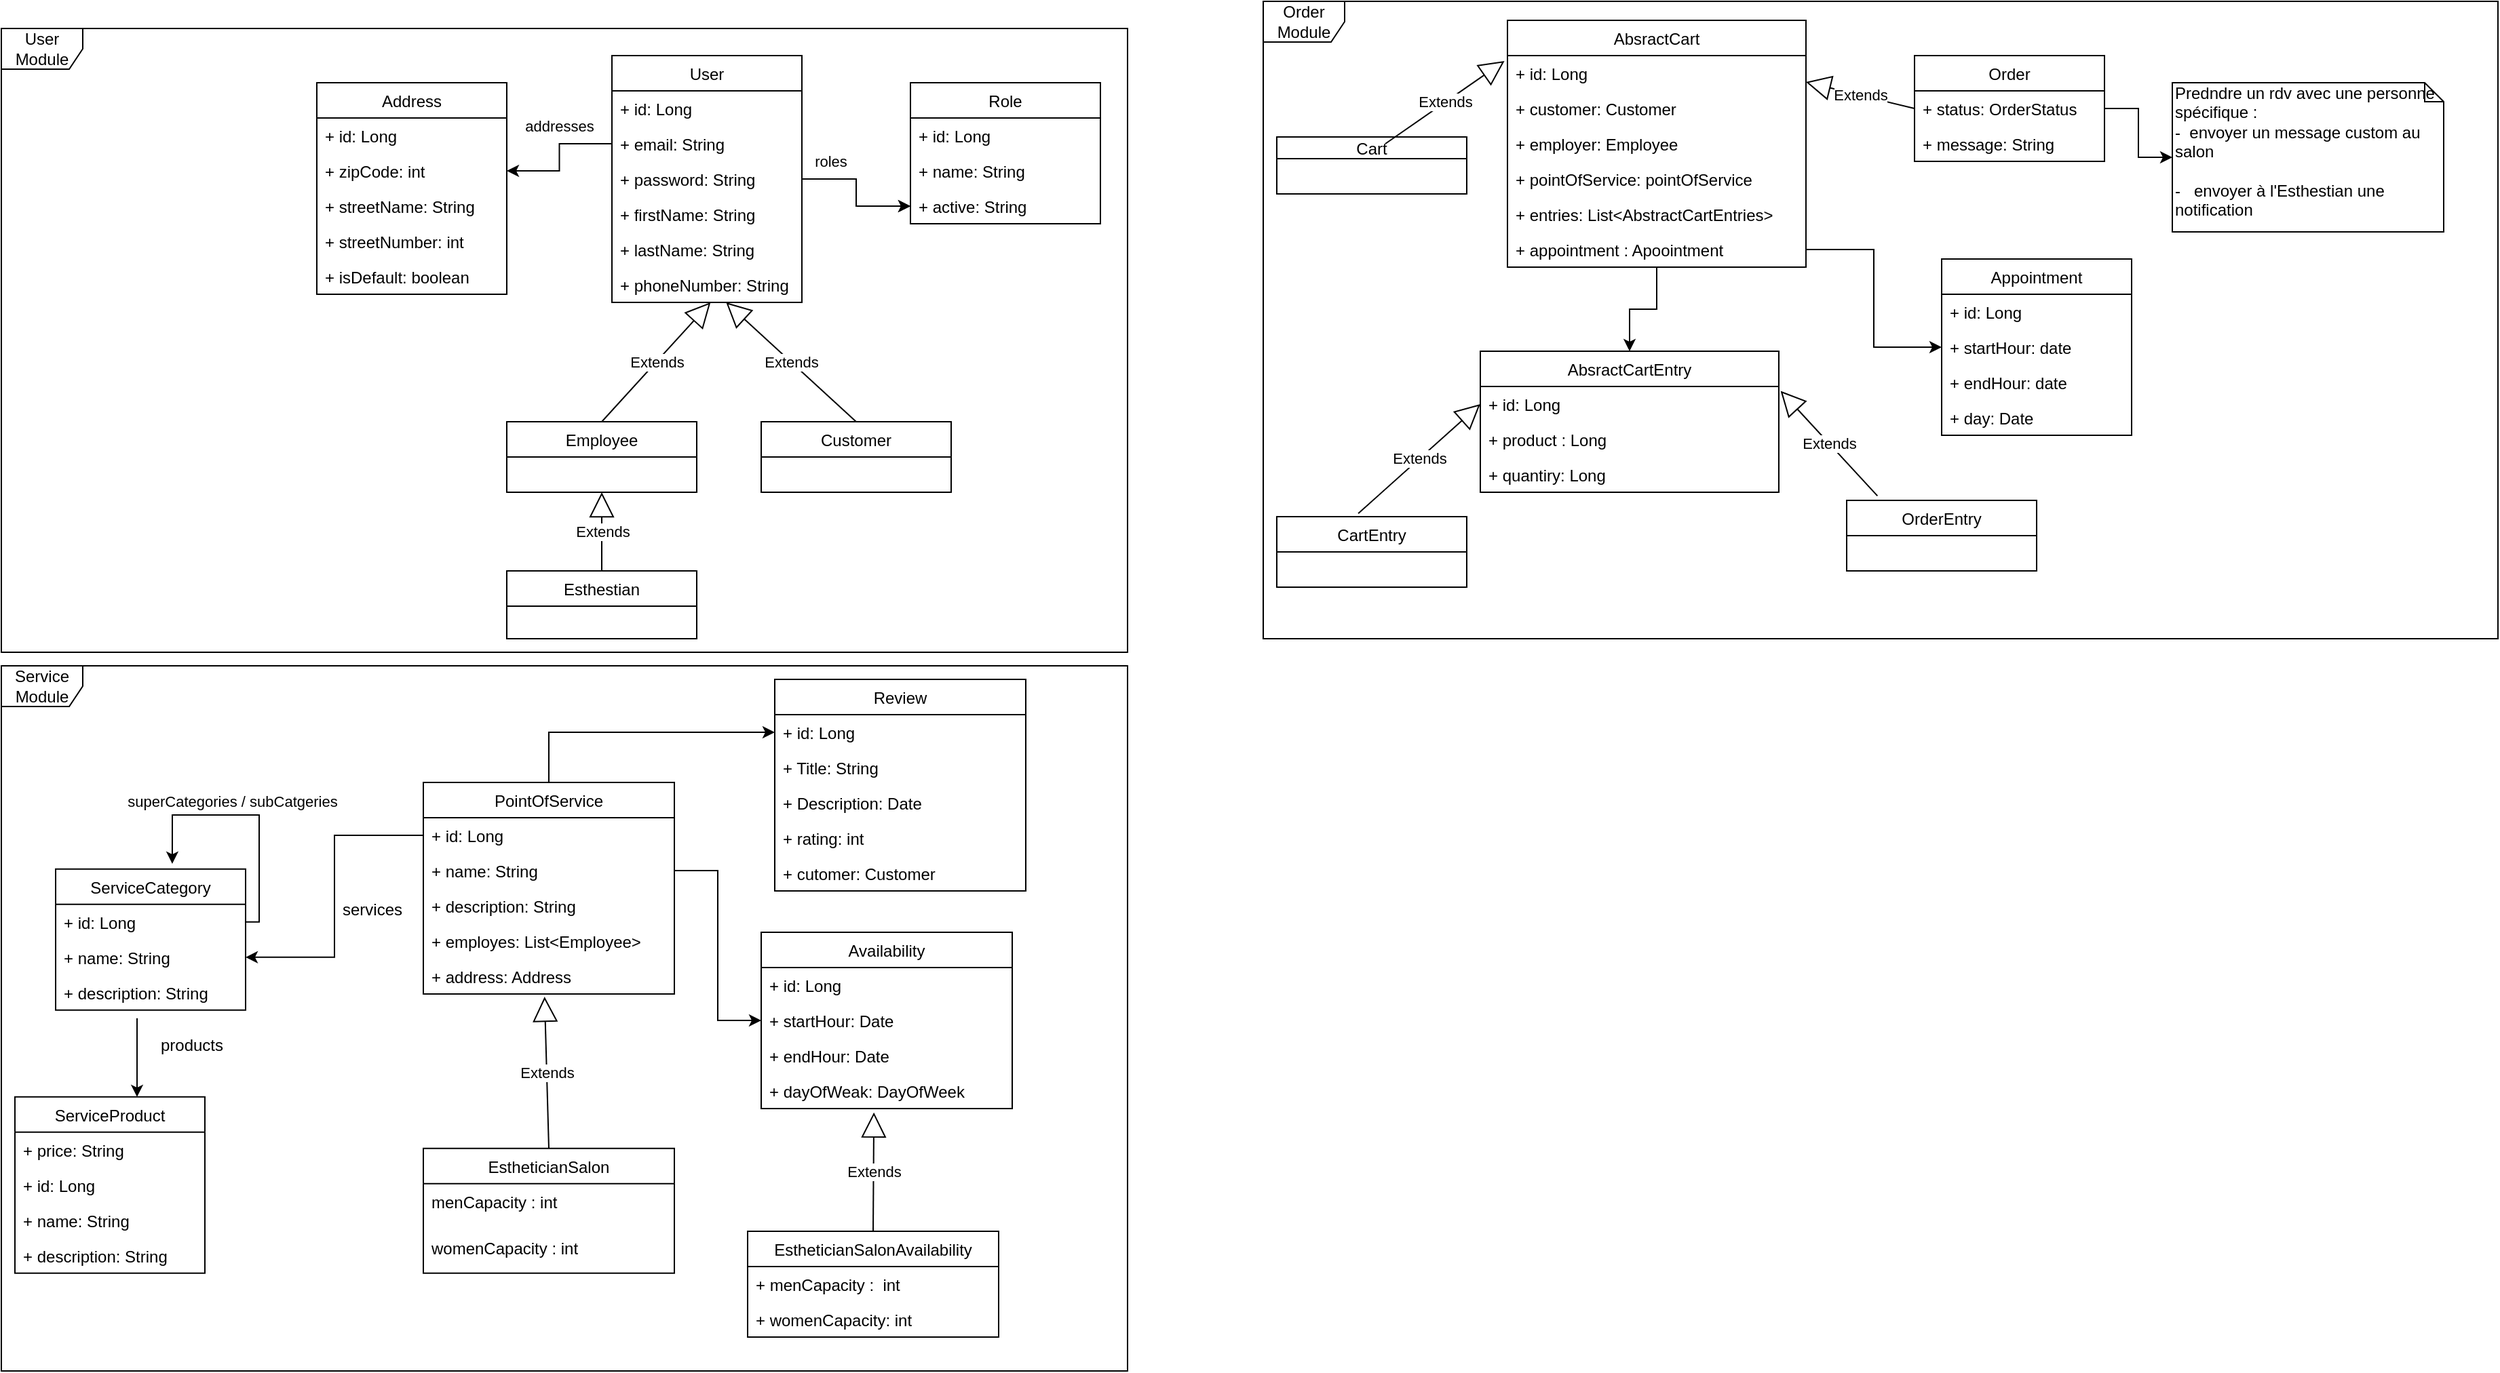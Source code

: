 <mxfile version="13.0.3" type="github">
  <diagram name="Page-1" id="b5b7bab2-c9e2-2cf4-8b2a-24fd1a2a6d21">
    <mxGraphModel dx="1292" dy="1957" grid="1" gridSize="10" guides="1" tooltips="1" connect="1" arrows="1" fold="1" page="1" pageScale="1" pageWidth="827" pageHeight="1169" background="#ffffff" math="0" shadow="0">
      <root>
        <mxCell id="0" />
        <mxCell id="1" parent="0" />
        <mxCell id="0cck6Q-nyT8VojSqzHIz-38" style="edgeStyle=orthogonalEdgeStyle;rounded=0;orthogonalLoop=1;jettySize=auto;html=1;entryX=0;entryY=0.5;entryDx=0;entryDy=0;" parent="1" source="0cck6Q-nyT8VojSqzHIz-1" target="0cck6Q-nyT8VojSqzHIz-27" edge="1">
          <mxGeometry relative="1" as="geometry" />
        </mxCell>
        <mxCell id="0cck6Q-nyT8VojSqzHIz-35" style="edgeStyle=orthogonalEdgeStyle;rounded=0;orthogonalLoop=1;jettySize=auto;html=1;exitX=0;exitY=0.5;exitDx=0;exitDy=0;entryX=1;entryY=0.5;entryDx=0;entryDy=0;" parent="1" source="0cck6Q-nyT8VojSqzHIz-3" target="0cck6Q-nyT8VojSqzHIz-33" edge="1">
          <mxGeometry relative="1" as="geometry" />
        </mxCell>
        <mxCell id="0cck6Q-nyT8VojSqzHIz-44" value="addresses" style="edgeLabel;html=1;align=center;verticalAlign=middle;resizable=0;points=[];" parent="0cck6Q-nyT8VojSqzHIz-35" vertex="1" connectable="0">
          <mxGeometry x="-0.825" relative="1" as="geometry">
            <mxPoint x="-31" y="-13" as="offset" />
          </mxGeometry>
        </mxCell>
        <mxCell id="0cck6Q-nyT8VojSqzHIz-40" value="Extends" style="endArrow=block;endSize=16;endFill=0;html=1;exitX=0.5;exitY=0;exitDx=0;exitDy=0;" parent="1" source="0cck6Q-nyT8VojSqzHIz-16" target="0cck6Q-nyT8VojSqzHIz-23" edge="1">
          <mxGeometry width="160" relative="1" as="geometry">
            <mxPoint x="330" y="308.872" as="sourcePoint" />
            <mxPoint x="394.96" y="254.002" as="targetPoint" />
          </mxGeometry>
        </mxCell>
        <mxCell id="0cck6Q-nyT8VojSqzHIz-45" value="" style="edgeStyle=orthogonalEdgeStyle;rounded=0;orthogonalLoop=1;jettySize=auto;html=1;" parent="1" source="0cck6Q-nyT8VojSqzHIz-4" target="0cck6Q-nyT8VojSqzHIz-27" edge="1">
          <mxGeometry relative="1" as="geometry" />
        </mxCell>
        <mxCell id="0cck6Q-nyT8VojSqzHIz-46" value="roles" style="edgeLabel;html=1;align=center;verticalAlign=middle;resizable=0;points=[];" parent="0cck6Q-nyT8VojSqzHIz-45" vertex="1" connectable="0">
          <mxGeometry x="-0.785" y="3" relative="1" as="geometry">
            <mxPoint x="10" y="-10" as="offset" />
          </mxGeometry>
        </mxCell>
        <mxCell id="kaV6u4qagxq6ohHfJE_q-40" style="edgeStyle=orthogonalEdgeStyle;rounded=0;orthogonalLoop=1;jettySize=auto;html=1;entryX=0.5;entryY=0;entryDx=0;entryDy=0;" edge="1" parent="1">
          <mxGeometry relative="1" as="geometry">
            <mxPoint x="110" y="739.93" as="sourcePoint" />
            <mxPoint x="110" y="797.93" as="targetPoint" />
          </mxGeometry>
        </mxCell>
        <mxCell id="kaV6u4qagxq6ohHfJE_q-41" value="products" style="text;html=1;align=center;verticalAlign=middle;resizable=0;points=[];autosize=1;" vertex="1" parent="1">
          <mxGeometry x="120" y="749.93" width="60" height="20" as="geometry" />
        </mxCell>
        <mxCell id="0cck6Q-nyT8VojSqzHIz-24" value="Role" style="swimlane;fontStyle=0;childLayout=stackLayout;horizontal=1;startSize=26;fillColor=none;horizontalStack=0;resizeParent=1;resizeParentMax=0;resizeLast=0;collapsible=1;marginBottom=0;" parent="1" vertex="1">
          <mxGeometry x="680" y="50" width="140" height="104" as="geometry" />
        </mxCell>
        <mxCell id="0cck6Q-nyT8VojSqzHIz-25" value="+ id: Long" style="text;strokeColor=none;fillColor=none;align=left;verticalAlign=top;spacingLeft=4;spacingRight=4;overflow=hidden;rotatable=0;points=[[0,0.5],[1,0.5]];portConstraint=eastwest;" parent="0cck6Q-nyT8VojSqzHIz-24" vertex="1">
          <mxGeometry y="26" width="140" height="26" as="geometry" />
        </mxCell>
        <mxCell id="0cck6Q-nyT8VojSqzHIz-26" value="+ name: String" style="text;strokeColor=none;fillColor=none;align=left;verticalAlign=top;spacingLeft=4;spacingRight=4;overflow=hidden;rotatable=0;points=[[0,0.5],[1,0.5]];portConstraint=eastwest;" parent="0cck6Q-nyT8VojSqzHIz-24" vertex="1">
          <mxGeometry y="52" width="140" height="26" as="geometry" />
        </mxCell>
        <mxCell id="0cck6Q-nyT8VojSqzHIz-27" value="+ active: String" style="text;strokeColor=none;fillColor=none;align=left;verticalAlign=top;spacingLeft=4;spacingRight=4;overflow=hidden;rotatable=0;points=[[0,0.5],[1,0.5]];portConstraint=eastwest;" parent="0cck6Q-nyT8VojSqzHIz-24" vertex="1">
          <mxGeometry y="78" width="140" height="26" as="geometry" />
        </mxCell>
        <mxCell id="0cck6Q-nyT8VojSqzHIz-31" value="Address" style="swimlane;fontStyle=0;childLayout=stackLayout;horizontal=1;startSize=26;fillColor=none;horizontalStack=0;resizeParent=1;resizeParentMax=0;resizeLast=0;collapsible=1;marginBottom=0;" parent="1" vertex="1">
          <mxGeometry x="242.5" y="50" width="140" height="156" as="geometry" />
        </mxCell>
        <mxCell id="0cck6Q-nyT8VojSqzHIz-32" value="+ id: Long" style="text;strokeColor=none;fillColor=none;align=left;verticalAlign=top;spacingLeft=4;spacingRight=4;overflow=hidden;rotatable=0;points=[[0,0.5],[1,0.5]];portConstraint=eastwest;" parent="0cck6Q-nyT8VojSqzHIz-31" vertex="1">
          <mxGeometry y="26" width="140" height="26" as="geometry" />
        </mxCell>
        <mxCell id="0cck6Q-nyT8VojSqzHIz-33" value="+ zipCode: int" style="text;strokeColor=none;fillColor=none;align=left;verticalAlign=top;spacingLeft=4;spacingRight=4;overflow=hidden;rotatable=0;points=[[0,0.5],[1,0.5]];portConstraint=eastwest;" parent="0cck6Q-nyT8VojSqzHIz-31" vertex="1">
          <mxGeometry y="52" width="140" height="26" as="geometry" />
        </mxCell>
        <mxCell id="0cck6Q-nyT8VojSqzHIz-34" value="+ streetName: String" style="text;strokeColor=none;fillColor=none;align=left;verticalAlign=top;spacingLeft=4;spacingRight=4;overflow=hidden;rotatable=0;points=[[0,0.5],[1,0.5]];portConstraint=eastwest;" parent="0cck6Q-nyT8VojSqzHIz-31" vertex="1">
          <mxGeometry y="78" width="140" height="26" as="geometry" />
        </mxCell>
        <mxCell id="0cck6Q-nyT8VojSqzHIz-36" value="+ streetNumber: int" style="text;strokeColor=none;fillColor=none;align=left;verticalAlign=top;spacingLeft=4;spacingRight=4;overflow=hidden;rotatable=0;points=[[0,0.5],[1,0.5]];portConstraint=eastwest;" parent="0cck6Q-nyT8VojSqzHIz-31" vertex="1">
          <mxGeometry y="104" width="140" height="26" as="geometry" />
        </mxCell>
        <mxCell id="0cck6Q-nyT8VojSqzHIz-37" value="+ isDefault: boolean" style="text;strokeColor=none;fillColor=none;align=left;verticalAlign=top;spacingLeft=4;spacingRight=4;overflow=hidden;rotatable=0;points=[[0,0.5],[1,0.5]];portConstraint=eastwest;" parent="0cck6Q-nyT8VojSqzHIz-31" vertex="1">
          <mxGeometry y="130" width="140" height="26" as="geometry" />
        </mxCell>
        <mxCell id="0cck6Q-nyT8VojSqzHIz-1" value="User" style="swimlane;fontStyle=0;childLayout=stackLayout;horizontal=1;startSize=26;fillColor=none;horizontalStack=0;resizeParent=1;resizeParentMax=0;resizeLast=0;collapsible=1;marginBottom=0;" parent="1" vertex="1">
          <mxGeometry x="460" y="30" width="140" height="182" as="geometry" />
        </mxCell>
        <mxCell id="0cck6Q-nyT8VojSqzHIz-2" value="+ id: Long" style="text;strokeColor=none;fillColor=none;align=left;verticalAlign=top;spacingLeft=4;spacingRight=4;overflow=hidden;rotatable=0;points=[[0,0.5],[1,0.5]];portConstraint=eastwest;" parent="0cck6Q-nyT8VojSqzHIz-1" vertex="1">
          <mxGeometry y="26" width="140" height="26" as="geometry" />
        </mxCell>
        <mxCell id="0cck6Q-nyT8VojSqzHIz-3" value="+ email: String" style="text;strokeColor=none;fillColor=none;align=left;verticalAlign=top;spacingLeft=4;spacingRight=4;overflow=hidden;rotatable=0;points=[[0,0.5],[1,0.5]];portConstraint=eastwest;" parent="0cck6Q-nyT8VojSqzHIz-1" vertex="1">
          <mxGeometry y="52" width="140" height="26" as="geometry" />
        </mxCell>
        <mxCell id="0cck6Q-nyT8VojSqzHIz-4" value="+ password: String" style="text;strokeColor=none;fillColor=none;align=left;verticalAlign=top;spacingLeft=4;spacingRight=4;overflow=hidden;rotatable=0;points=[[0,0.5],[1,0.5]];portConstraint=eastwest;" parent="0cck6Q-nyT8VojSqzHIz-1" vertex="1">
          <mxGeometry y="78" width="140" height="26" as="geometry" />
        </mxCell>
        <mxCell id="0cck6Q-nyT8VojSqzHIz-7" value="+ firstName: String" style="text;strokeColor=none;fillColor=none;align=left;verticalAlign=top;spacingLeft=4;spacingRight=4;overflow=hidden;rotatable=0;points=[[0,0.5],[1,0.5]];portConstraint=eastwest;" parent="0cck6Q-nyT8VojSqzHIz-1" vertex="1">
          <mxGeometry y="104" width="140" height="26" as="geometry" />
        </mxCell>
        <mxCell id="0cck6Q-nyT8VojSqzHIz-8" value="+ lastName: String" style="text;strokeColor=none;fillColor=none;align=left;verticalAlign=top;spacingLeft=4;spacingRight=4;overflow=hidden;rotatable=0;points=[[0,0.5],[1,0.5]];portConstraint=eastwest;" parent="0cck6Q-nyT8VojSqzHIz-1" vertex="1">
          <mxGeometry y="130" width="140" height="26" as="geometry" />
        </mxCell>
        <mxCell id="0cck6Q-nyT8VojSqzHIz-23" value="+ phoneNumber: String" style="text;strokeColor=none;fillColor=none;align=left;verticalAlign=top;spacingLeft=4;spacingRight=4;overflow=hidden;rotatable=0;points=[[0,0.5],[1,0.5]];portConstraint=eastwest;" parent="0cck6Q-nyT8VojSqzHIz-1" vertex="1">
          <mxGeometry y="156" width="140" height="26" as="geometry" />
        </mxCell>
        <mxCell id="kaV6u4qagxq6ohHfJE_q-91" value="Predndre un rdv avec une personne spécifique :&amp;nbsp;&lt;br&gt;-&amp;nbsp; envoyer un message custom au salon&amp;nbsp;&lt;br&gt;&lt;br&gt;-&amp;nbsp; &amp;nbsp;envoyer à l&#39;Esthestian une notification" style="shape=note;whiteSpace=wrap;html=1;size=14;verticalAlign=top;align=left;spacingTop=-6;" vertex="1" parent="1">
          <mxGeometry x="1610" y="50.0" width="200" height="110" as="geometry" />
        </mxCell>
        <mxCell id="0cck6Q-nyT8VojSqzHIz-10" value="Employee" style="swimlane;fontStyle=0;childLayout=stackLayout;horizontal=1;startSize=26;fillColor=none;horizontalStack=0;resizeParent=1;resizeParentMax=0;resizeLast=0;collapsible=1;marginBottom=0;" parent="1" vertex="1">
          <mxGeometry x="382.5" y="300" width="140" height="52" as="geometry" />
        </mxCell>
        <mxCell id="0cck6Q-nyT8VojSqzHIz-16" value="Customer" style="swimlane;fontStyle=0;childLayout=stackLayout;horizontal=1;startSize=26;fillColor=none;horizontalStack=0;resizeParent=1;resizeParentMax=0;resizeLast=0;collapsible=1;marginBottom=0;" parent="1" vertex="1">
          <mxGeometry x="570" y="300" width="140" height="52" as="geometry" />
        </mxCell>
        <mxCell id="kaV6u4qagxq6ohHfJE_q-126" value="Extends" style="endArrow=block;endSize=16;endFill=0;html=1;exitX=0.5;exitY=0;exitDx=0;exitDy=0;entryX=0.483;entryY=1.077;entryDx=0;entryDy=0;entryPerimeter=0;" edge="1" parent="1" source="kaV6u4qagxq6ohHfJE_q-120" target="kaV6u4qagxq6ohHfJE_q-149">
          <mxGeometry width="160" relative="1" as="geometry">
            <mxPoint x="490" y="810.5" as="sourcePoint" />
            <mxPoint x="410" y="750" as="targetPoint" />
          </mxGeometry>
        </mxCell>
        <mxCell id="kaV6u4qagxq6ohHfJE_q-127" style="edgeStyle=orthogonalEdgeStyle;rounded=0;orthogonalLoop=1;jettySize=auto;html=1;entryX=1;entryY=0.5;entryDx=0;entryDy=0;" edge="1" parent="1" source="kaV6u4qagxq6ohHfJE_q-55" target="kaV6u4qagxq6ohHfJE_q-20">
          <mxGeometry relative="1" as="geometry" />
        </mxCell>
        <mxCell id="kaV6u4qagxq6ohHfJE_q-128" value="services" style="text;html=1;align=center;verticalAlign=middle;resizable=0;points=[];autosize=1;" vertex="1" parent="1">
          <mxGeometry x="252.5" y="650" width="60" height="20" as="geometry" />
        </mxCell>
        <mxCell id="kaV6u4qagxq6ohHfJE_q-135" value="Extends" style="endArrow=block;endSize=16;endFill=0;html=1;exitX=0.5;exitY=0;exitDx=0;exitDy=0;entryX=0.449;entryY=1.109;entryDx=0;entryDy=0;entryPerimeter=0;" edge="1" parent="1" source="kaV6u4qagxq6ohHfJE_q-129" target="kaV6u4qagxq6ohHfJE_q-13">
          <mxGeometry width="160" relative="1" as="geometry">
            <mxPoint x="407.5" y="812.5" as="sourcePoint" />
            <mxPoint x="414.36" y="729.326" as="targetPoint" />
          </mxGeometry>
        </mxCell>
        <mxCell id="kaV6u4qagxq6ohHfJE_q-139" style="edgeStyle=orthogonalEdgeStyle;rounded=0;orthogonalLoop=1;jettySize=auto;html=1;exitX=1;exitY=0.5;exitDx=0;exitDy=0;entryX=0;entryY=0.5;entryDx=0;entryDy=0;" edge="1" parent="1" source="kaV6u4qagxq6ohHfJE_q-63" target="kaV6u4qagxq6ohHfJE_q-3">
          <mxGeometry relative="1" as="geometry" />
        </mxCell>
        <mxCell id="kaV6u4qagxq6ohHfJE_q-18" value="ServiceCategory" style="swimlane;fontStyle=0;childLayout=stackLayout;horizontal=1;startSize=26;fillColor=none;horizontalStack=0;resizeParent=1;resizeParentMax=0;resizeLast=0;collapsible=1;marginBottom=0;" vertex="1" parent="1">
          <mxGeometry x="50" y="629.93" width="140" height="104" as="geometry" />
        </mxCell>
        <mxCell id="kaV6u4qagxq6ohHfJE_q-43" style="edgeStyle=orthogonalEdgeStyle;rounded=0;orthogonalLoop=1;jettySize=auto;html=1;exitX=1;exitY=0.5;exitDx=0;exitDy=0;entryX=0.614;entryY=-0.038;entryDx=0;entryDy=0;entryPerimeter=0;" edge="1" parent="kaV6u4qagxq6ohHfJE_q-18" source="kaV6u4qagxq6ohHfJE_q-19" target="kaV6u4qagxq6ohHfJE_q-18">
          <mxGeometry relative="1" as="geometry">
            <Array as="points">
              <mxPoint x="150" y="39" />
              <mxPoint x="150" y="-40" />
              <mxPoint x="86" y="-40" />
            </Array>
          </mxGeometry>
        </mxCell>
        <mxCell id="kaV6u4qagxq6ohHfJE_q-44" value="superCategories / subCatgeries" style="edgeLabel;html=1;align=center;verticalAlign=middle;resizable=0;points=[];" vertex="1" connectable="0" parent="kaV6u4qagxq6ohHfJE_q-43">
          <mxGeometry x="-0.069" y="1" relative="1" as="geometry">
            <mxPoint x="-19" y="-11" as="offset" />
          </mxGeometry>
        </mxCell>
        <mxCell id="kaV6u4qagxq6ohHfJE_q-19" value="+ id: Long" style="text;strokeColor=none;fillColor=none;align=left;verticalAlign=top;spacingLeft=4;spacingRight=4;overflow=hidden;rotatable=0;points=[[0,0.5],[1,0.5]];portConstraint=eastwest;" vertex="1" parent="kaV6u4qagxq6ohHfJE_q-18">
          <mxGeometry y="26" width="140" height="26" as="geometry" />
        </mxCell>
        <mxCell id="kaV6u4qagxq6ohHfJE_q-20" value="+ name: String" style="text;strokeColor=none;fillColor=none;align=left;verticalAlign=top;spacingLeft=4;spacingRight=4;overflow=hidden;rotatable=0;points=[[0,0.5],[1,0.5]];portConstraint=eastwest;" vertex="1" parent="kaV6u4qagxq6ohHfJE_q-18">
          <mxGeometry y="52" width="140" height="26" as="geometry" />
        </mxCell>
        <mxCell id="kaV6u4qagxq6ohHfJE_q-21" value="+ description: String" style="text;strokeColor=none;fillColor=none;align=left;verticalAlign=top;spacingLeft=4;spacingRight=4;overflow=hidden;rotatable=0;points=[[0,0.5],[1,0.5]];portConstraint=eastwest;" vertex="1" parent="kaV6u4qagxq6ohHfJE_q-18">
          <mxGeometry y="78" width="140" height="26" as="geometry" />
        </mxCell>
        <mxCell id="kaV6u4qagxq6ohHfJE_q-172" style="edgeStyle=orthogonalEdgeStyle;rounded=0;orthogonalLoop=1;jettySize=auto;html=1;entryX=0.5;entryY=0;entryDx=0;entryDy=0;" edge="1" parent="1" source="kaV6u4qagxq6ohHfJE_q-104" target="kaV6u4qagxq6ohHfJE_q-114">
          <mxGeometry relative="1" as="geometry" />
        </mxCell>
        <mxCell id="kaV6u4qagxq6ohHfJE_q-108" value="Order" style="swimlane;fontStyle=0;childLayout=stackLayout;horizontal=1;startSize=26;fillColor=none;horizontalStack=0;resizeParent=1;resizeParentMax=0;resizeLast=0;collapsible=1;marginBottom=0;" vertex="1" parent="1">
          <mxGeometry x="1420" y="30" width="140" height="78" as="geometry">
            <mxRectangle x="720" y="600" width="60" height="26" as="alternateBounds" />
          </mxGeometry>
        </mxCell>
        <mxCell id="kaV6u4qagxq6ohHfJE_q-182" value="+ status: OrderStatus" style="text;strokeColor=none;fillColor=none;align=left;verticalAlign=top;spacingLeft=4;spacingRight=4;overflow=hidden;rotatable=0;points=[[0,0.5],[1,0.5]];portConstraint=eastwest;" vertex="1" parent="kaV6u4qagxq6ohHfJE_q-108">
          <mxGeometry y="26" width="140" height="26" as="geometry" />
        </mxCell>
        <mxCell id="kaV6u4qagxq6ohHfJE_q-190" value="+ message: String" style="text;strokeColor=none;fillColor=none;align=left;verticalAlign=top;spacingLeft=4;spacingRight=4;overflow=hidden;rotatable=0;points=[[0,0.5],[1,0.5]];portConstraint=eastwest;" vertex="1" parent="kaV6u4qagxq6ohHfJE_q-108">
          <mxGeometry y="52" width="140" height="26" as="geometry" />
        </mxCell>
        <mxCell id="kaV6u4qagxq6ohHfJE_q-104" value="AbsractCart" style="swimlane;fontStyle=0;childLayout=stackLayout;horizontal=1;startSize=26;fillColor=none;horizontalStack=0;resizeParent=1;resizeParentMax=0;resizeLast=0;collapsible=1;marginBottom=0;" vertex="1" parent="1">
          <mxGeometry x="1120" y="4" width="220" height="182" as="geometry" />
        </mxCell>
        <mxCell id="kaV6u4qagxq6ohHfJE_q-105" value="+ id: Long" style="text;strokeColor=none;fillColor=none;align=left;verticalAlign=top;spacingLeft=4;spacingRight=4;overflow=hidden;rotatable=0;points=[[0,0.5],[1,0.5]];portConstraint=eastwest;" vertex="1" parent="kaV6u4qagxq6ohHfJE_q-104">
          <mxGeometry y="26" width="220" height="26" as="geometry" />
        </mxCell>
        <mxCell id="kaV6u4qagxq6ohHfJE_q-167" value="+ customer: Customer" style="text;strokeColor=none;fillColor=none;align=left;verticalAlign=top;spacingLeft=4;spacingRight=4;overflow=hidden;rotatable=0;points=[[0,0.5],[1,0.5]];portConstraint=eastwest;" vertex="1" parent="kaV6u4qagxq6ohHfJE_q-104">
          <mxGeometry y="52" width="220" height="26" as="geometry" />
        </mxCell>
        <mxCell id="kaV6u4qagxq6ohHfJE_q-168" value="+ employer: Employee" style="text;strokeColor=none;fillColor=none;align=left;verticalAlign=top;spacingLeft=4;spacingRight=4;overflow=hidden;rotatable=0;points=[[0,0.5],[1,0.5]];portConstraint=eastwest;" vertex="1" parent="kaV6u4qagxq6ohHfJE_q-104">
          <mxGeometry y="78" width="220" height="26" as="geometry" />
        </mxCell>
        <mxCell id="kaV6u4qagxq6ohHfJE_q-169" value="+ pointOfService: pointOfService" style="text;strokeColor=none;fillColor=none;align=left;verticalAlign=top;spacingLeft=4;spacingRight=4;overflow=hidden;rotatable=0;points=[[0,0.5],[1,0.5]];portConstraint=eastwest;" vertex="1" parent="kaV6u4qagxq6ohHfJE_q-104">
          <mxGeometry y="104" width="220" height="26" as="geometry" />
        </mxCell>
        <mxCell id="kaV6u4qagxq6ohHfJE_q-170" value="+ entries: List&lt;AbstractCartEntries&gt;" style="text;strokeColor=none;fillColor=none;align=left;verticalAlign=top;spacingLeft=4;spacingRight=4;overflow=hidden;rotatable=0;points=[[0,0.5],[1,0.5]];portConstraint=eastwest;" vertex="1" parent="kaV6u4qagxq6ohHfJE_q-104">
          <mxGeometry y="130" width="220" height="26" as="geometry" />
        </mxCell>
        <mxCell id="kaV6u4qagxq6ohHfJE_q-183" value="+ appointment : Apoointment" style="text;strokeColor=none;fillColor=none;align=left;verticalAlign=top;spacingLeft=4;spacingRight=4;overflow=hidden;rotatable=0;points=[[0,0.5],[1,0.5]];portConstraint=eastwest;" vertex="1" parent="kaV6u4qagxq6ohHfJE_q-104">
          <mxGeometry y="156" width="220" height="26" as="geometry" />
        </mxCell>
        <mxCell id="kaV6u4qagxq6ohHfJE_q-24" value="ServiceProduct" style="swimlane;fontStyle=0;childLayout=stackLayout;horizontal=1;startSize=26;fillColor=none;horizontalStack=0;resizeParent=1;resizeParentMax=0;resizeLast=0;collapsible=1;marginBottom=0;" vertex="1" parent="1">
          <mxGeometry x="20" y="797.93" width="140" height="130" as="geometry" />
        </mxCell>
        <mxCell id="kaV6u4qagxq6ohHfJE_q-33" value="+ price: String" style="text;strokeColor=none;fillColor=none;align=left;verticalAlign=top;spacingLeft=4;spacingRight=4;overflow=hidden;rotatable=0;points=[[0,0.5],[1,0.5]];portConstraint=eastwest;" vertex="1" parent="kaV6u4qagxq6ohHfJE_q-24">
          <mxGeometry y="26" width="140" height="26" as="geometry" />
        </mxCell>
        <mxCell id="kaV6u4qagxq6ohHfJE_q-25" value="+ id: Long" style="text;strokeColor=none;fillColor=none;align=left;verticalAlign=top;spacingLeft=4;spacingRight=4;overflow=hidden;rotatable=0;points=[[0,0.5],[1,0.5]];portConstraint=eastwest;" vertex="1" parent="kaV6u4qagxq6ohHfJE_q-24">
          <mxGeometry y="52" width="140" height="26" as="geometry" />
        </mxCell>
        <mxCell id="kaV6u4qagxq6ohHfJE_q-26" value="+ name: String" style="text;strokeColor=none;fillColor=none;align=left;verticalAlign=top;spacingLeft=4;spacingRight=4;overflow=hidden;rotatable=0;points=[[0,0.5],[1,0.5]];portConstraint=eastwest;" vertex="1" parent="kaV6u4qagxq6ohHfJE_q-24">
          <mxGeometry y="78" width="140" height="26" as="geometry" />
        </mxCell>
        <mxCell id="kaV6u4qagxq6ohHfJE_q-27" value="+ description: String" style="text;strokeColor=none;fillColor=none;align=left;verticalAlign=top;spacingLeft=4;spacingRight=4;overflow=hidden;rotatable=0;points=[[0,0.5],[1,0.5]];portConstraint=eastwest;" vertex="1" parent="kaV6u4qagxq6ohHfJE_q-24">
          <mxGeometry y="104" width="140" height="26" as="geometry" />
        </mxCell>
        <mxCell id="kaV6u4qagxq6ohHfJE_q-141" value="Extends" style="endArrow=block;endSize=16;endFill=0;html=1;exitX=0.5;exitY=0;exitDx=0;exitDy=0;entryX=0.519;entryY=1;entryDx=0;entryDy=0;entryPerimeter=0;" edge="1" parent="1" source="0cck6Q-nyT8VojSqzHIz-10" target="0cck6Q-nyT8VojSqzHIz-23">
          <mxGeometry width="160" relative="1" as="geometry">
            <mxPoint x="650" y="310" as="sourcePoint" />
            <mxPoint x="553.457" y="242" as="targetPoint" />
          </mxGeometry>
        </mxCell>
        <mxCell id="kaV6u4qagxq6ohHfJE_q-116" value="Esthestian" style="swimlane;fontStyle=0;childLayout=stackLayout;horizontal=1;startSize=26;fillColor=none;horizontalStack=0;resizeParent=1;resizeParentMax=0;resizeLast=0;collapsible=1;marginBottom=0;" vertex="1" parent="1">
          <mxGeometry x="382.5" y="410" width="140" height="50" as="geometry" />
        </mxCell>
        <mxCell id="kaV6u4qagxq6ohHfJE_q-142" value="Extends" style="endArrow=block;endSize=16;endFill=0;html=1;exitX=0.5;exitY=0;exitDx=0;exitDy=0;entryX=0.5;entryY=1;entryDx=0;entryDy=0;" edge="1" parent="1" source="kaV6u4qagxq6ohHfJE_q-116" target="0cck6Q-nyT8VojSqzHIz-10">
          <mxGeometry width="160" relative="1" as="geometry">
            <mxPoint x="447.34" y="400" as="sourcePoint" />
            <mxPoint x="522.5" y="332" as="targetPoint" />
          </mxGeometry>
        </mxCell>
        <mxCell id="kaV6u4qagxq6ohHfJE_q-156" style="edgeStyle=orthogonalEdgeStyle;rounded=0;orthogonalLoop=1;jettySize=auto;html=1;" edge="1" parent="1" source="kaV6u4qagxq6ohHfJE_q-54" target="kaV6u4qagxq6ohHfJE_q-151">
          <mxGeometry relative="1" as="geometry" />
        </mxCell>
        <mxCell id="kaV6u4qagxq6ohHfJE_q-54" value="PointOfService" style="swimlane;fontStyle=0;childLayout=stackLayout;horizontal=1;startSize=26;fillColor=none;horizontalStack=0;resizeParent=1;resizeParentMax=0;resizeLast=0;collapsible=1;marginBottom=0;" vertex="1" parent="1">
          <mxGeometry x="321" y="566" width="185" height="156" as="geometry" />
        </mxCell>
        <mxCell id="kaV6u4qagxq6ohHfJE_q-55" value="+ id: Long" style="text;strokeColor=none;fillColor=none;align=left;verticalAlign=top;spacingLeft=4;spacingRight=4;overflow=hidden;rotatable=0;points=[[0,0.5],[1,0.5]];portConstraint=eastwest;" vertex="1" parent="kaV6u4qagxq6ohHfJE_q-54">
          <mxGeometry y="26" width="185" height="26" as="geometry" />
        </mxCell>
        <mxCell id="kaV6u4qagxq6ohHfJE_q-63" value="+ name: String" style="text;strokeColor=none;fillColor=none;align=left;verticalAlign=top;spacingLeft=4;spacingRight=4;overflow=hidden;rotatable=0;points=[[0,0.5],[1,0.5]];portConstraint=eastwest;" vertex="1" parent="kaV6u4qagxq6ohHfJE_q-54">
          <mxGeometry y="52" width="185" height="26" as="geometry" />
        </mxCell>
        <mxCell id="kaV6u4qagxq6ohHfJE_q-140" value="+ description: String" style="text;strokeColor=none;fillColor=none;align=left;verticalAlign=top;spacingLeft=4;spacingRight=4;overflow=hidden;rotatable=0;points=[[0,0.5],[1,0.5]];portConstraint=eastwest;" vertex="1" parent="kaV6u4qagxq6ohHfJE_q-54">
          <mxGeometry y="78" width="185" height="26" as="geometry" />
        </mxCell>
        <mxCell id="kaV6u4qagxq6ohHfJE_q-148" value="+ employes: List&lt;Employee&gt;" style="text;strokeColor=none;fillColor=none;align=left;verticalAlign=top;spacingLeft=4;spacingRight=4;overflow=hidden;rotatable=0;points=[[0,0.5],[1,0.5]];portConstraint=eastwest;" vertex="1" parent="kaV6u4qagxq6ohHfJE_q-54">
          <mxGeometry y="104" width="185" height="26" as="geometry" />
        </mxCell>
        <mxCell id="kaV6u4qagxq6ohHfJE_q-149" value="+ address: Address" style="text;strokeColor=none;fillColor=none;align=left;verticalAlign=top;spacingLeft=4;spacingRight=4;overflow=hidden;rotatable=0;points=[[0,0.5],[1,0.5]];portConstraint=eastwest;" vertex="1" parent="kaV6u4qagxq6ohHfJE_q-54">
          <mxGeometry y="130" width="185" height="26" as="geometry" />
        </mxCell>
        <mxCell id="kaV6u4qagxq6ohHfJE_q-150" value="Review" style="swimlane;fontStyle=0;childLayout=stackLayout;horizontal=1;startSize=26;fillColor=none;horizontalStack=0;resizeParent=1;resizeParentMax=0;resizeLast=0;collapsible=1;marginBottom=0;" vertex="1" parent="1">
          <mxGeometry x="580" y="490" width="185" height="156" as="geometry" />
        </mxCell>
        <mxCell id="kaV6u4qagxq6ohHfJE_q-151" value="+ id: Long" style="text;strokeColor=none;fillColor=none;align=left;verticalAlign=top;spacingLeft=4;spacingRight=4;overflow=hidden;rotatable=0;points=[[0,0.5],[1,0.5]];portConstraint=eastwest;" vertex="1" parent="kaV6u4qagxq6ohHfJE_q-150">
          <mxGeometry y="26" width="185" height="26" as="geometry" />
        </mxCell>
        <mxCell id="kaV6u4qagxq6ohHfJE_q-152" value="+ Title: String" style="text;strokeColor=none;fillColor=none;align=left;verticalAlign=top;spacingLeft=4;spacingRight=4;overflow=hidden;rotatable=0;points=[[0,0.5],[1,0.5]];portConstraint=eastwest;" vertex="1" parent="kaV6u4qagxq6ohHfJE_q-150">
          <mxGeometry y="52" width="185" height="26" as="geometry" />
        </mxCell>
        <mxCell id="kaV6u4qagxq6ohHfJE_q-153" value="+ Description: Date" style="text;strokeColor=none;fillColor=none;align=left;verticalAlign=top;spacingLeft=4;spacingRight=4;overflow=hidden;rotatable=0;points=[[0,0.5],[1,0.5]];portConstraint=eastwest;" vertex="1" parent="kaV6u4qagxq6ohHfJE_q-150">
          <mxGeometry y="78" width="185" height="26" as="geometry" />
        </mxCell>
        <mxCell id="kaV6u4qagxq6ohHfJE_q-154" value="+ rating: int" style="text;strokeColor=none;fillColor=none;align=left;verticalAlign=top;spacingLeft=4;spacingRight=4;overflow=hidden;rotatable=0;points=[[0,0.5],[1,0.5]];portConstraint=eastwest;" vertex="1" parent="kaV6u4qagxq6ohHfJE_q-150">
          <mxGeometry y="104" width="185" height="26" as="geometry" />
        </mxCell>
        <mxCell id="kaV6u4qagxq6ohHfJE_q-155" style="edgeStyle=orthogonalEdgeStyle;rounded=0;orthogonalLoop=1;jettySize=auto;html=1;exitX=1;exitY=0.5;exitDx=0;exitDy=0;" edge="1" parent="kaV6u4qagxq6ohHfJE_q-150" source="kaV6u4qagxq6ohHfJE_q-152" target="kaV6u4qagxq6ohHfJE_q-152">
          <mxGeometry relative="1" as="geometry" />
        </mxCell>
        <mxCell id="kaV6u4qagxq6ohHfJE_q-159" value="+ cutomer: Customer" style="text;strokeColor=none;fillColor=none;align=left;verticalAlign=top;spacingLeft=4;spacingRight=4;overflow=hidden;rotatable=0;points=[[0,0.5],[1,0.5]];portConstraint=eastwest;" vertex="1" parent="kaV6u4qagxq6ohHfJE_q-150">
          <mxGeometry y="130" width="185" height="26" as="geometry" />
        </mxCell>
        <mxCell id="kaV6u4qagxq6ohHfJE_q-1" value="Availability" style="swimlane;fontStyle=0;childLayout=stackLayout;horizontal=1;startSize=26;fillColor=none;horizontalStack=0;resizeParent=1;resizeParentMax=0;resizeLast=0;collapsible=1;marginBottom=0;" vertex="1" parent="1">
          <mxGeometry x="570" y="676.5" width="185" height="130" as="geometry" />
        </mxCell>
        <mxCell id="kaV6u4qagxq6ohHfJE_q-2" value="+ id: Long" style="text;strokeColor=none;fillColor=none;align=left;verticalAlign=top;spacingLeft=4;spacingRight=4;overflow=hidden;rotatable=0;points=[[0,0.5],[1,0.5]];portConstraint=eastwest;" vertex="1" parent="kaV6u4qagxq6ohHfJE_q-1">
          <mxGeometry y="26" width="185" height="26" as="geometry" />
        </mxCell>
        <mxCell id="kaV6u4qagxq6ohHfJE_q-3" value="+ startHour: Date" style="text;strokeColor=none;fillColor=none;align=left;verticalAlign=top;spacingLeft=4;spacingRight=4;overflow=hidden;rotatable=0;points=[[0,0.5],[1,0.5]];portConstraint=eastwest;" vertex="1" parent="kaV6u4qagxq6ohHfJE_q-1">
          <mxGeometry y="52" width="185" height="26" as="geometry" />
        </mxCell>
        <mxCell id="kaV6u4qagxq6ohHfJE_q-4" value="+ endHour: Date" style="text;strokeColor=none;fillColor=none;align=left;verticalAlign=top;spacingLeft=4;spacingRight=4;overflow=hidden;rotatable=0;points=[[0,0.5],[1,0.5]];portConstraint=eastwest;" vertex="1" parent="kaV6u4qagxq6ohHfJE_q-1">
          <mxGeometry y="78" width="185" height="26" as="geometry" />
        </mxCell>
        <mxCell id="kaV6u4qagxq6ohHfJE_q-13" value="+ dayOfWeak: DayOfWeek" style="text;strokeColor=none;fillColor=none;align=left;verticalAlign=top;spacingLeft=4;spacingRight=4;overflow=hidden;rotatable=0;points=[[0,0.5],[1,0.5]];portConstraint=eastwest;" vertex="1" parent="kaV6u4qagxq6ohHfJE_q-1">
          <mxGeometry y="104" width="185" height="26" as="geometry" />
        </mxCell>
        <mxCell id="kaV6u4qagxq6ohHfJE_q-62" style="edgeStyle=orthogonalEdgeStyle;rounded=0;orthogonalLoop=1;jettySize=auto;html=1;exitX=1;exitY=0.5;exitDx=0;exitDy=0;" edge="1" parent="kaV6u4qagxq6ohHfJE_q-1" source="kaV6u4qagxq6ohHfJE_q-3" target="kaV6u4qagxq6ohHfJE_q-3">
          <mxGeometry relative="1" as="geometry" />
        </mxCell>
        <mxCell id="kaV6u4qagxq6ohHfJE_q-120" value="EstheticianSalon" style="swimlane;fontStyle=0;childLayout=stackLayout;horizontal=1;startSize=26;fillColor=none;horizontalStack=0;resizeParent=1;resizeParentMax=0;resizeLast=0;collapsible=1;marginBottom=0;" vertex="1" parent="1">
          <mxGeometry x="321" y="835.93" width="185" height="92" as="geometry" />
        </mxCell>
        <mxCell id="kaV6u4qagxq6ohHfJE_q-124" value="menCapacity : int" style="text;strokeColor=none;fillColor=none;align=left;verticalAlign=top;spacingLeft=4;spacingRight=4;overflow=hidden;rotatable=0;points=[[0,0.5],[1,0.5]];portConstraint=eastwest;" vertex="1" parent="kaV6u4qagxq6ohHfJE_q-120">
          <mxGeometry y="26" width="185" height="34" as="geometry" />
        </mxCell>
        <mxCell id="kaV6u4qagxq6ohHfJE_q-125" value="womenCapacity : int" style="text;strokeColor=none;fillColor=none;align=left;verticalAlign=top;spacingLeft=4;spacingRight=4;overflow=hidden;rotatable=0;points=[[0,0.5],[1,0.5]];portConstraint=eastwest;" vertex="1" parent="kaV6u4qagxq6ohHfJE_q-120">
          <mxGeometry y="60" width="185" height="32" as="geometry" />
        </mxCell>
        <mxCell id="kaV6u4qagxq6ohHfJE_q-106" value="Cart" style="swimlane;fontStyle=0;childLayout=stackLayout;horizontal=1;startSize=16;fillColor=none;horizontalStack=0;resizeParent=1;resizeParentMax=0;resizeLast=0;collapsible=1;marginBottom=0;" vertex="1" parent="1">
          <mxGeometry x="950" y="90" width="140" height="42" as="geometry" />
        </mxCell>
        <mxCell id="kaV6u4qagxq6ohHfJE_q-129" value="EstheticianSalonAvailability" style="swimlane;fontStyle=0;childLayout=stackLayout;horizontal=1;startSize=26;fillColor=none;horizontalStack=0;resizeParent=1;resizeParentMax=0;resizeLast=0;collapsible=1;marginBottom=0;" vertex="1" parent="1">
          <mxGeometry x="560" y="897" width="185" height="78" as="geometry" />
        </mxCell>
        <mxCell id="kaV6u4qagxq6ohHfJE_q-130" value="+ menCapacity :  int" style="text;strokeColor=none;fillColor=none;align=left;verticalAlign=top;spacingLeft=4;spacingRight=4;overflow=hidden;rotatable=0;points=[[0,0.5],[1,0.5]];portConstraint=eastwest;" vertex="1" parent="kaV6u4qagxq6ohHfJE_q-129">
          <mxGeometry y="26" width="185" height="26" as="geometry" />
        </mxCell>
        <mxCell id="kaV6u4qagxq6ohHfJE_q-134" style="edgeStyle=orthogonalEdgeStyle;rounded=0;orthogonalLoop=1;jettySize=auto;html=1;exitX=1;exitY=0.5;exitDx=0;exitDy=0;" edge="1" parent="kaV6u4qagxq6ohHfJE_q-129">
          <mxGeometry relative="1" as="geometry">
            <mxPoint x="185" y="65" as="sourcePoint" />
            <mxPoint x="185" y="65" as="targetPoint" />
          </mxGeometry>
        </mxCell>
        <mxCell id="kaV6u4qagxq6ohHfJE_q-138" value="+ womenCapacity: int" style="text;strokeColor=none;fillColor=none;align=left;verticalAlign=top;spacingLeft=4;spacingRight=4;overflow=hidden;rotatable=0;points=[[0,0.5],[1,0.5]];portConstraint=eastwest;" vertex="1" parent="kaV6u4qagxq6ohHfJE_q-129">
          <mxGeometry y="52" width="185" height="26" as="geometry" />
        </mxCell>
        <mxCell id="kaV6u4qagxq6ohHfJE_q-160" value="User Module" style="shape=umlFrame;whiteSpace=wrap;html=1;" vertex="1" parent="1">
          <mxGeometry x="10" y="10" width="830" height="460" as="geometry" />
        </mxCell>
        <mxCell id="kaV6u4qagxq6ohHfJE_q-161" value="Service Module" style="shape=umlFrame;whiteSpace=wrap;html=1;" vertex="1" parent="1">
          <mxGeometry x="10" y="480" width="830" height="520" as="geometry" />
        </mxCell>
        <mxCell id="kaV6u4qagxq6ohHfJE_q-162" value="Extends" style="endArrow=block;endSize=16;endFill=0;html=1;entryX=-0.01;entryY=0.154;entryDx=0;entryDy=0;entryPerimeter=0;exitX=1;exitY=0.5;exitDx=0;exitDy=0;" edge="1" parent="1" target="kaV6u4qagxq6ohHfJE_q-105">
          <mxGeometry width="160" relative="1" as="geometry">
            <mxPoint x="1030" y="95" as="sourcePoint" />
            <mxPoint x="1160" y="310" as="targetPoint" />
            <Array as="points" />
          </mxGeometry>
        </mxCell>
        <mxCell id="kaV6u4qagxq6ohHfJE_q-165" value="Extends" style="endArrow=block;endSize=16;endFill=0;html=1;entryX=1;entryY=0.25;entryDx=0;entryDy=0;exitX=0;exitY=0.5;exitDx=0;exitDy=0;" edge="1" parent="1" source="kaV6u4qagxq6ohHfJE_q-108" target="kaV6u4qagxq6ohHfJE_q-104">
          <mxGeometry width="160" relative="1" as="geometry">
            <mxPoint x="1270" y="160" as="sourcePoint" />
            <mxPoint x="1430" y="160" as="targetPoint" />
          </mxGeometry>
        </mxCell>
        <mxCell id="kaV6u4qagxq6ohHfJE_q-173" value="Extends" style="endArrow=block;endSize=16;endFill=0;html=1;entryX=0;entryY=0.5;entryDx=0;entryDy=0;exitX=0.429;exitY=-0.045;exitDx=0;exitDy=0;exitPerimeter=0;" edge="1" parent="1" source="kaV6u4qagxq6ohHfJE_q-110" target="kaV6u4qagxq6ohHfJE_q-115">
          <mxGeometry width="160" relative="1" as="geometry">
            <mxPoint x="1000" y="412" as="sourcePoint" />
            <mxPoint x="1160" y="412" as="targetPoint" />
          </mxGeometry>
        </mxCell>
        <mxCell id="kaV6u4qagxq6ohHfJE_q-177" value="Extends" style="endArrow=block;endSize=16;endFill=0;html=1;entryX=1.006;entryY=0.128;entryDx=0;entryDy=0;entryPerimeter=0;exitX=0.162;exitY=-0.064;exitDx=0;exitDy=0;exitPerimeter=0;" edge="1" parent="1" source="kaV6u4qagxq6ohHfJE_q-112" target="kaV6u4qagxq6ohHfJE_q-115">
          <mxGeometry width="160" relative="1" as="geometry">
            <mxPoint x="1460" y="300" as="sourcePoint" />
            <mxPoint x="1620" y="300" as="targetPoint" />
          </mxGeometry>
        </mxCell>
        <mxCell id="kaV6u4qagxq6ohHfJE_q-184" value="Appointment" style="swimlane;fontStyle=0;childLayout=stackLayout;horizontal=1;startSize=26;fillColor=none;horizontalStack=0;resizeParent=1;resizeParentMax=0;resizeLast=0;collapsible=1;marginBottom=0;" vertex="1" parent="1">
          <mxGeometry x="1440" y="180" width="140" height="130" as="geometry" />
        </mxCell>
        <mxCell id="kaV6u4qagxq6ohHfJE_q-185" value="+ id: Long" style="text;strokeColor=none;fillColor=none;align=left;verticalAlign=top;spacingLeft=4;spacingRight=4;overflow=hidden;rotatable=0;points=[[0,0.5],[1,0.5]];portConstraint=eastwest;" vertex="1" parent="kaV6u4qagxq6ohHfJE_q-184">
          <mxGeometry y="26" width="140" height="26" as="geometry" />
        </mxCell>
        <mxCell id="kaV6u4qagxq6ohHfJE_q-186" value="+ startHour: date" style="text;strokeColor=none;fillColor=none;align=left;verticalAlign=top;spacingLeft=4;spacingRight=4;overflow=hidden;rotatable=0;points=[[0,0.5],[1,0.5]];portConstraint=eastwest;" vertex="1" parent="kaV6u4qagxq6ohHfJE_q-184">
          <mxGeometry y="52" width="140" height="26" as="geometry" />
        </mxCell>
        <mxCell id="kaV6u4qagxq6ohHfJE_q-187" value="+ endHour: date" style="text;strokeColor=none;fillColor=none;align=left;verticalAlign=top;spacingLeft=4;spacingRight=4;overflow=hidden;rotatable=0;points=[[0,0.5],[1,0.5]];portConstraint=eastwest;" vertex="1" parent="kaV6u4qagxq6ohHfJE_q-184">
          <mxGeometry y="78" width="140" height="26" as="geometry" />
        </mxCell>
        <mxCell id="kaV6u4qagxq6ohHfJE_q-189" value="+ day: Date" style="text;strokeColor=none;fillColor=none;align=left;verticalAlign=top;spacingLeft=4;spacingRight=4;overflow=hidden;rotatable=0;points=[[0,0.5],[1,0.5]];portConstraint=eastwest;" vertex="1" parent="kaV6u4qagxq6ohHfJE_q-184">
          <mxGeometry y="104" width="140" height="26" as="geometry" />
        </mxCell>
        <mxCell id="kaV6u4qagxq6ohHfJE_q-188" style="edgeStyle=orthogonalEdgeStyle;rounded=0;orthogonalLoop=1;jettySize=auto;html=1;exitX=1;exitY=0.5;exitDx=0;exitDy=0;entryX=0;entryY=0.5;entryDx=0;entryDy=0;" edge="1" parent="1" source="kaV6u4qagxq6ohHfJE_q-183" target="kaV6u4qagxq6ohHfJE_q-186">
          <mxGeometry relative="1" as="geometry" />
        </mxCell>
        <mxCell id="kaV6u4qagxq6ohHfJE_q-110" value="CartEntry" style="swimlane;fontStyle=0;childLayout=stackLayout;horizontal=1;startSize=26;fillColor=none;horizontalStack=0;resizeParent=1;resizeParentMax=0;resizeLast=0;collapsible=1;marginBottom=0;" vertex="1" parent="1">
          <mxGeometry x="950" y="370" width="140" height="52" as="geometry" />
        </mxCell>
        <mxCell id="kaV6u4qagxq6ohHfJE_q-112" value="OrderEntry" style="swimlane;fontStyle=0;childLayout=stackLayout;horizontal=1;startSize=26;fillColor=none;horizontalStack=0;resizeParent=1;resizeParentMax=0;resizeLast=0;collapsible=1;marginBottom=0;" vertex="1" parent="1">
          <mxGeometry x="1370" y="358" width="140" height="52" as="geometry" />
        </mxCell>
        <mxCell id="kaV6u4qagxq6ohHfJE_q-191" style="edgeStyle=orthogonalEdgeStyle;rounded=0;orthogonalLoop=1;jettySize=auto;html=1;exitX=1;exitY=0.5;exitDx=0;exitDy=0;" edge="1" parent="1" source="kaV6u4qagxq6ohHfJE_q-182" target="kaV6u4qagxq6ohHfJE_q-91">
          <mxGeometry relative="1" as="geometry" />
        </mxCell>
        <mxCell id="kaV6u4qagxq6ohHfJE_q-114" value="AbsractCartEntry" style="swimlane;fontStyle=0;childLayout=stackLayout;horizontal=1;startSize=26;fillColor=none;horizontalStack=0;resizeParent=1;resizeParentMax=0;resizeLast=0;collapsible=1;marginBottom=0;" vertex="1" parent="1">
          <mxGeometry x="1100" y="248" width="220" height="104" as="geometry" />
        </mxCell>
        <mxCell id="kaV6u4qagxq6ohHfJE_q-115" value="+ id: Long" style="text;strokeColor=none;fillColor=none;align=left;verticalAlign=top;spacingLeft=4;spacingRight=4;overflow=hidden;rotatable=0;points=[[0,0.5],[1,0.5]];portConstraint=eastwest;" vertex="1" parent="kaV6u4qagxq6ohHfJE_q-114">
          <mxGeometry y="26" width="220" height="26" as="geometry" />
        </mxCell>
        <mxCell id="kaV6u4qagxq6ohHfJE_q-178" value="+ product : Long" style="text;strokeColor=none;fillColor=none;align=left;verticalAlign=top;spacingLeft=4;spacingRight=4;overflow=hidden;rotatable=0;points=[[0,0.5],[1,0.5]];portConstraint=eastwest;" vertex="1" parent="kaV6u4qagxq6ohHfJE_q-114">
          <mxGeometry y="52" width="220" height="26" as="geometry" />
        </mxCell>
        <mxCell id="kaV6u4qagxq6ohHfJE_q-179" value="+ quantiry: Long" style="text;strokeColor=none;fillColor=none;align=left;verticalAlign=top;spacingLeft=4;spacingRight=4;overflow=hidden;rotatable=0;points=[[0,0.5],[1,0.5]];portConstraint=eastwest;" vertex="1" parent="kaV6u4qagxq6ohHfJE_q-114">
          <mxGeometry y="78" width="220" height="26" as="geometry" />
        </mxCell>
        <mxCell id="kaV6u4qagxq6ohHfJE_q-192" value="Order Module" style="shape=umlFrame;whiteSpace=wrap;html=1;" vertex="1" parent="1">
          <mxGeometry x="940" y="-10" width="910" height="470" as="geometry" />
        </mxCell>
      </root>
    </mxGraphModel>
  </diagram>
</mxfile>

